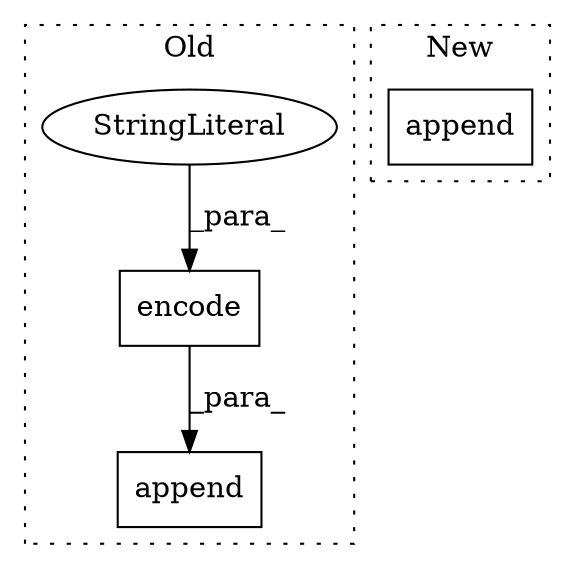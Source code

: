 digraph G {
subgraph cluster0 {
1 [label="encode" a="32" s="2706,2739" l="7,1" shape="box"];
3 [label="StringLiteral" a="45" s="2721" l="18" shape="ellipse"];
4 [label="append" a="32" s="2672,2740" l="7,1" shape="box"];
label = "Old";
style="dotted";
}
subgraph cluster1 {
2 [label="append" a="32" s="2854,2870" l="7,1" shape="box"];
label = "New";
style="dotted";
}
1 -> 4 [label="_para_"];
3 -> 1 [label="_para_"];
}